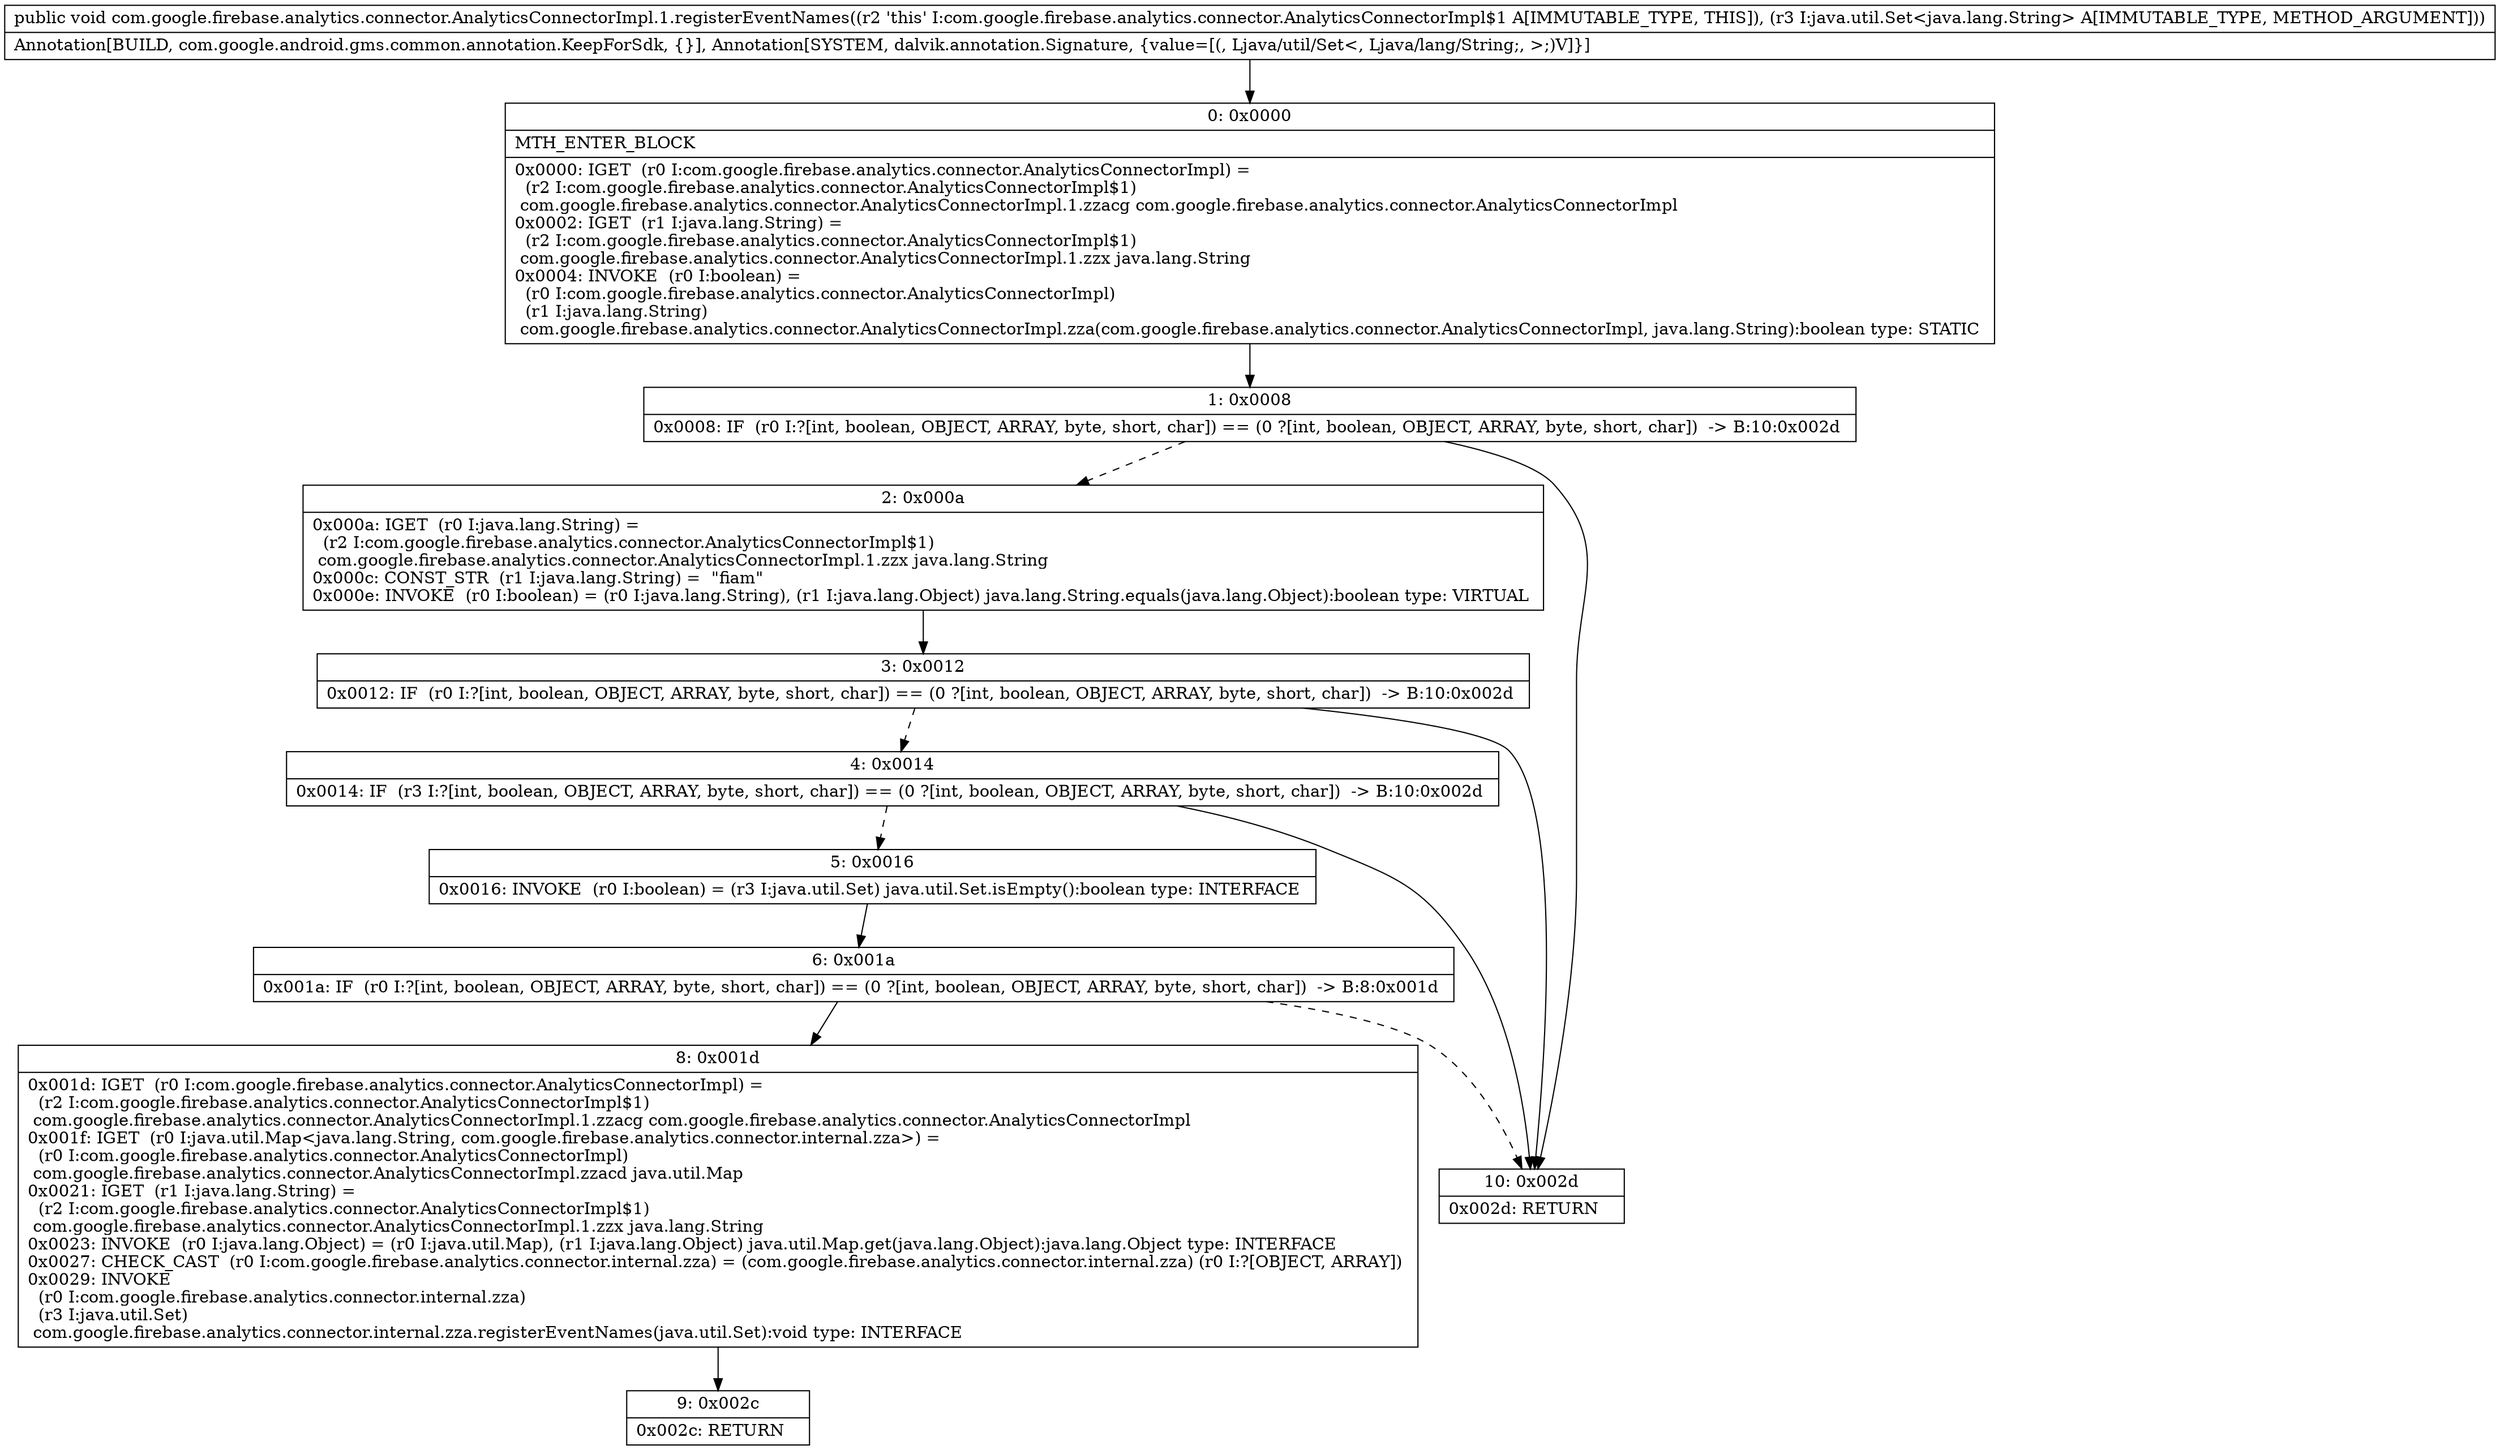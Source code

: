 digraph "CFG forcom.google.firebase.analytics.connector.AnalyticsConnectorImpl.1.registerEventNames(Ljava\/util\/Set;)V" {
Node_0 [shape=record,label="{0\:\ 0x0000|MTH_ENTER_BLOCK\l|0x0000: IGET  (r0 I:com.google.firebase.analytics.connector.AnalyticsConnectorImpl) = \l  (r2 I:com.google.firebase.analytics.connector.AnalyticsConnectorImpl$1)\l com.google.firebase.analytics.connector.AnalyticsConnectorImpl.1.zzacg com.google.firebase.analytics.connector.AnalyticsConnectorImpl \l0x0002: IGET  (r1 I:java.lang.String) = \l  (r2 I:com.google.firebase.analytics.connector.AnalyticsConnectorImpl$1)\l com.google.firebase.analytics.connector.AnalyticsConnectorImpl.1.zzx java.lang.String \l0x0004: INVOKE  (r0 I:boolean) = \l  (r0 I:com.google.firebase.analytics.connector.AnalyticsConnectorImpl)\l  (r1 I:java.lang.String)\l com.google.firebase.analytics.connector.AnalyticsConnectorImpl.zza(com.google.firebase.analytics.connector.AnalyticsConnectorImpl, java.lang.String):boolean type: STATIC \l}"];
Node_1 [shape=record,label="{1\:\ 0x0008|0x0008: IF  (r0 I:?[int, boolean, OBJECT, ARRAY, byte, short, char]) == (0 ?[int, boolean, OBJECT, ARRAY, byte, short, char])  \-\> B:10:0x002d \l}"];
Node_2 [shape=record,label="{2\:\ 0x000a|0x000a: IGET  (r0 I:java.lang.String) = \l  (r2 I:com.google.firebase.analytics.connector.AnalyticsConnectorImpl$1)\l com.google.firebase.analytics.connector.AnalyticsConnectorImpl.1.zzx java.lang.String \l0x000c: CONST_STR  (r1 I:java.lang.String) =  \"fiam\" \l0x000e: INVOKE  (r0 I:boolean) = (r0 I:java.lang.String), (r1 I:java.lang.Object) java.lang.String.equals(java.lang.Object):boolean type: VIRTUAL \l}"];
Node_3 [shape=record,label="{3\:\ 0x0012|0x0012: IF  (r0 I:?[int, boolean, OBJECT, ARRAY, byte, short, char]) == (0 ?[int, boolean, OBJECT, ARRAY, byte, short, char])  \-\> B:10:0x002d \l}"];
Node_4 [shape=record,label="{4\:\ 0x0014|0x0014: IF  (r3 I:?[int, boolean, OBJECT, ARRAY, byte, short, char]) == (0 ?[int, boolean, OBJECT, ARRAY, byte, short, char])  \-\> B:10:0x002d \l}"];
Node_5 [shape=record,label="{5\:\ 0x0016|0x0016: INVOKE  (r0 I:boolean) = (r3 I:java.util.Set) java.util.Set.isEmpty():boolean type: INTERFACE \l}"];
Node_6 [shape=record,label="{6\:\ 0x001a|0x001a: IF  (r0 I:?[int, boolean, OBJECT, ARRAY, byte, short, char]) == (0 ?[int, boolean, OBJECT, ARRAY, byte, short, char])  \-\> B:8:0x001d \l}"];
Node_8 [shape=record,label="{8\:\ 0x001d|0x001d: IGET  (r0 I:com.google.firebase.analytics.connector.AnalyticsConnectorImpl) = \l  (r2 I:com.google.firebase.analytics.connector.AnalyticsConnectorImpl$1)\l com.google.firebase.analytics.connector.AnalyticsConnectorImpl.1.zzacg com.google.firebase.analytics.connector.AnalyticsConnectorImpl \l0x001f: IGET  (r0 I:java.util.Map\<java.lang.String, com.google.firebase.analytics.connector.internal.zza\>) = \l  (r0 I:com.google.firebase.analytics.connector.AnalyticsConnectorImpl)\l com.google.firebase.analytics.connector.AnalyticsConnectorImpl.zzacd java.util.Map \l0x0021: IGET  (r1 I:java.lang.String) = \l  (r2 I:com.google.firebase.analytics.connector.AnalyticsConnectorImpl$1)\l com.google.firebase.analytics.connector.AnalyticsConnectorImpl.1.zzx java.lang.String \l0x0023: INVOKE  (r0 I:java.lang.Object) = (r0 I:java.util.Map), (r1 I:java.lang.Object) java.util.Map.get(java.lang.Object):java.lang.Object type: INTERFACE \l0x0027: CHECK_CAST  (r0 I:com.google.firebase.analytics.connector.internal.zza) = (com.google.firebase.analytics.connector.internal.zza) (r0 I:?[OBJECT, ARRAY]) \l0x0029: INVOKE  \l  (r0 I:com.google.firebase.analytics.connector.internal.zza)\l  (r3 I:java.util.Set)\l com.google.firebase.analytics.connector.internal.zza.registerEventNames(java.util.Set):void type: INTERFACE \l}"];
Node_9 [shape=record,label="{9\:\ 0x002c|0x002c: RETURN   \l}"];
Node_10 [shape=record,label="{10\:\ 0x002d|0x002d: RETURN   \l}"];
MethodNode[shape=record,label="{public void com.google.firebase.analytics.connector.AnalyticsConnectorImpl.1.registerEventNames((r2 'this' I:com.google.firebase.analytics.connector.AnalyticsConnectorImpl$1 A[IMMUTABLE_TYPE, THIS]), (r3 I:java.util.Set\<java.lang.String\> A[IMMUTABLE_TYPE, METHOD_ARGUMENT]))  | Annotation[BUILD, com.google.android.gms.common.annotation.KeepForSdk, \{\}], Annotation[SYSTEM, dalvik.annotation.Signature, \{value=[(, Ljava\/util\/Set\<, Ljava\/lang\/String;, \>;)V]\}]\l}"];
MethodNode -> Node_0;
Node_0 -> Node_1;
Node_1 -> Node_2[style=dashed];
Node_1 -> Node_10;
Node_2 -> Node_3;
Node_3 -> Node_4[style=dashed];
Node_3 -> Node_10;
Node_4 -> Node_5[style=dashed];
Node_4 -> Node_10;
Node_5 -> Node_6;
Node_6 -> Node_8;
Node_6 -> Node_10[style=dashed];
Node_8 -> Node_9;
}

